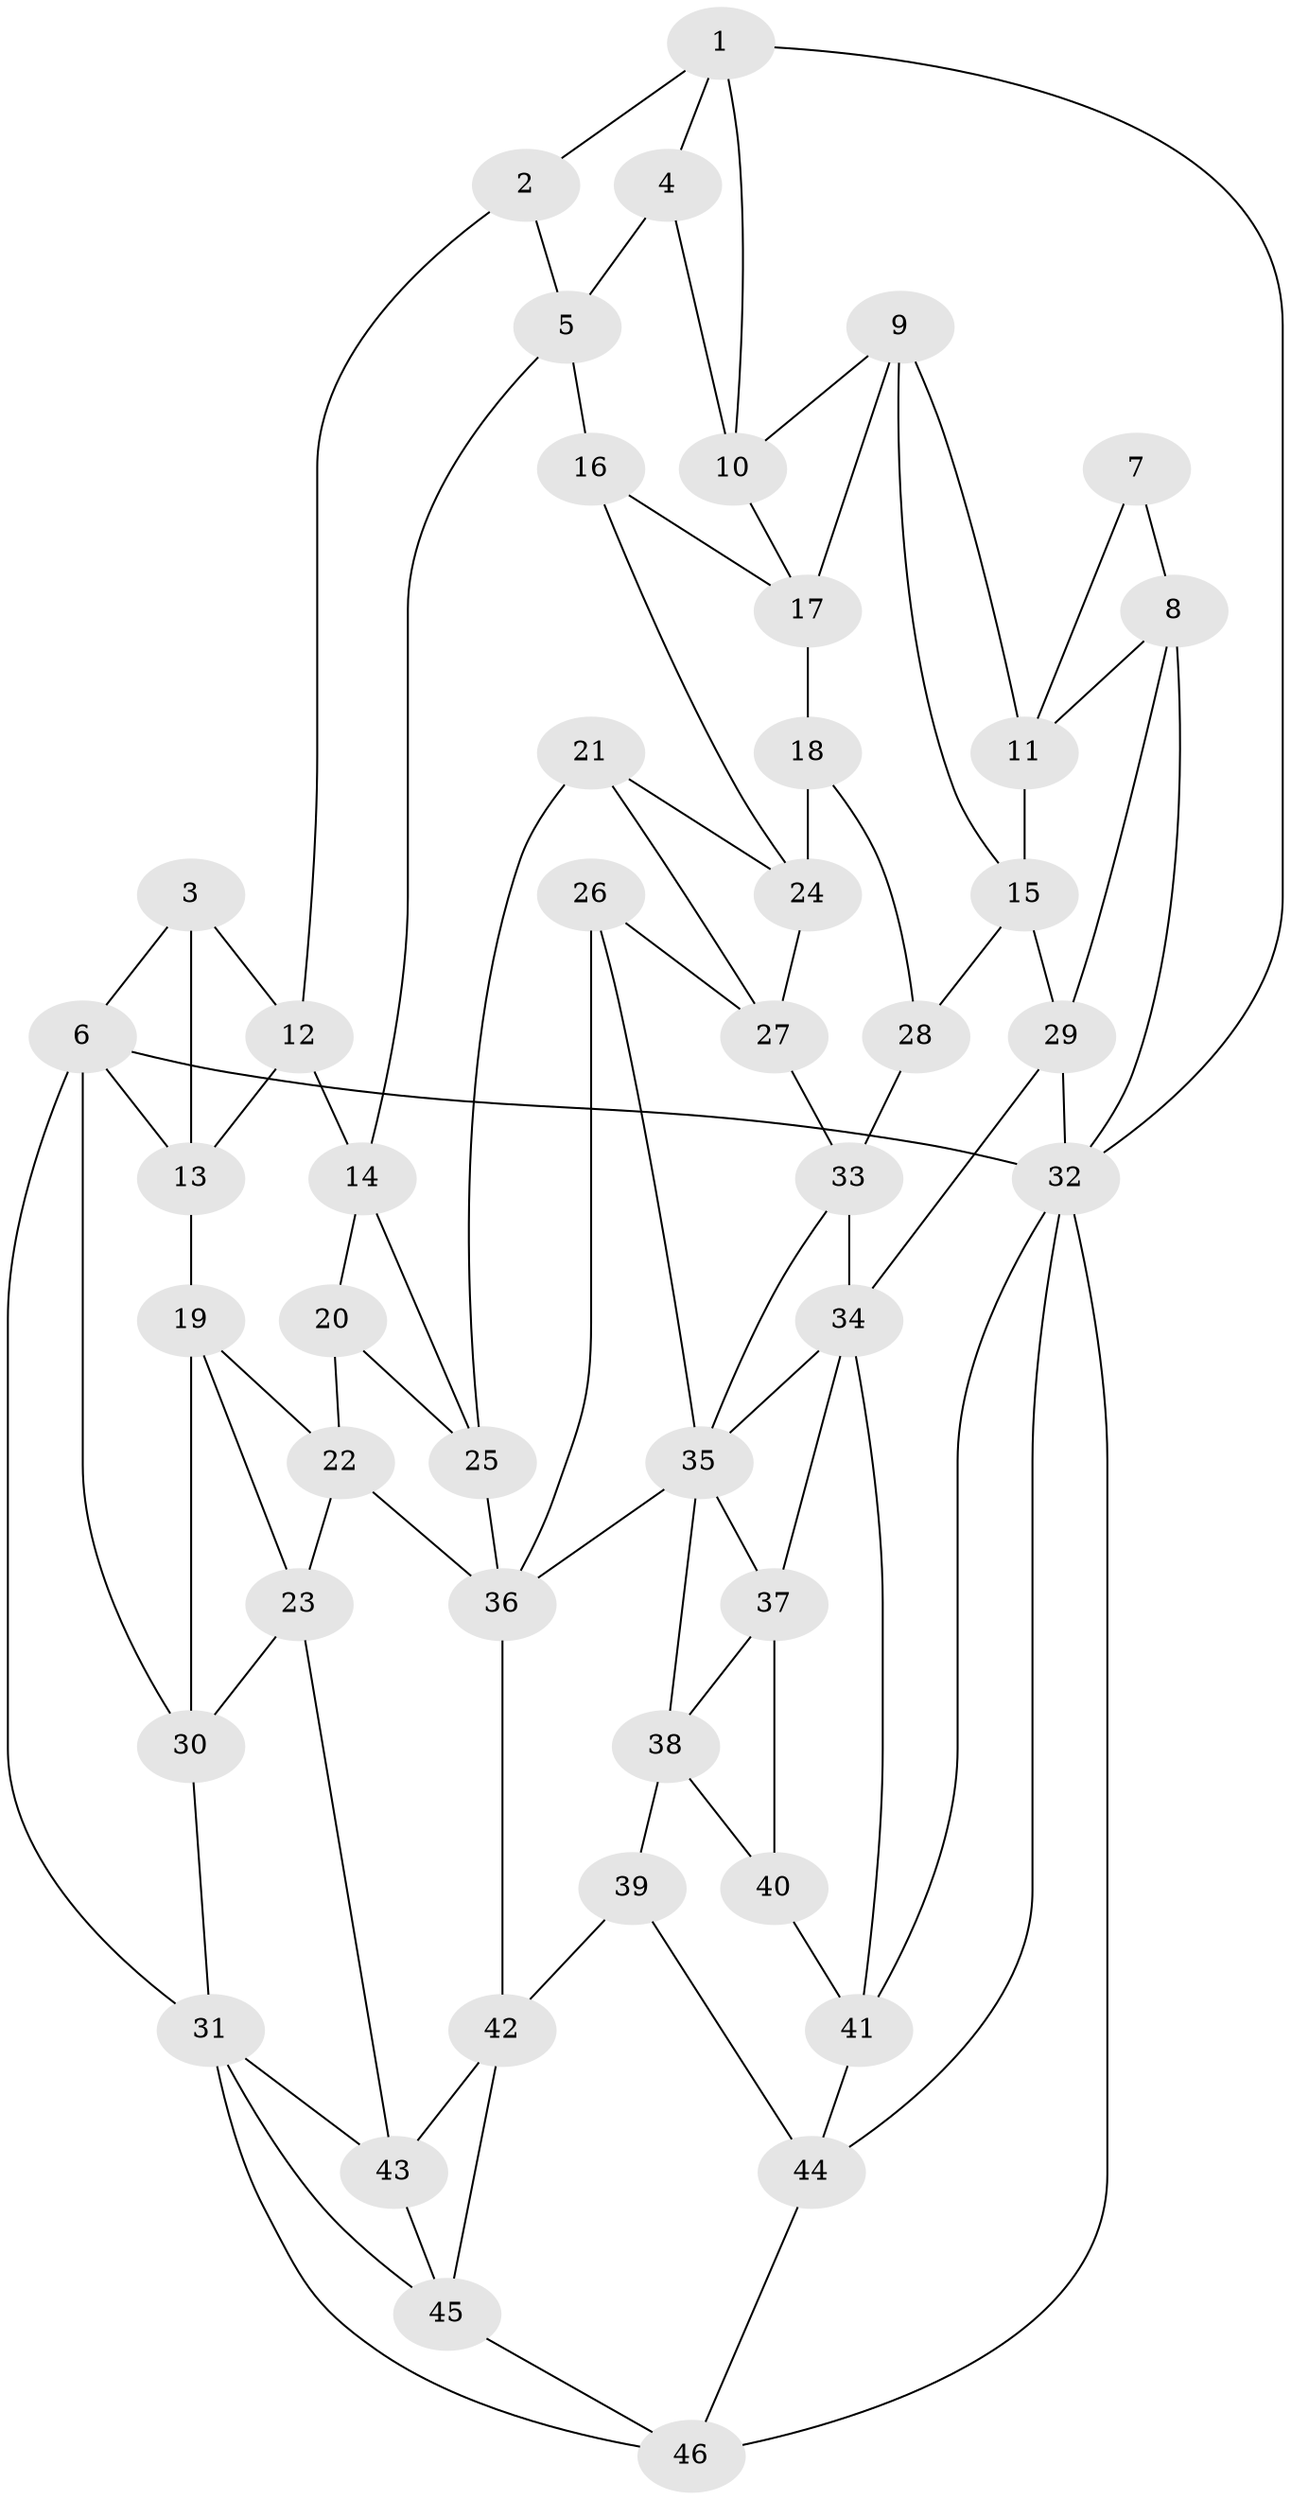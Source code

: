 // original degree distribution, {3: 0.03296703296703297, 4: 0.21978021978021978, 5: 0.5384615384615384, 6: 0.2087912087912088}
// Generated by graph-tools (version 1.1) at 2025/27/03/09/25 03:27:11]
// undirected, 46 vertices, 90 edges
graph export_dot {
graph [start="1"]
  node [color=gray90,style=filled];
  1;
  2;
  3;
  4;
  5;
  6;
  7;
  8;
  9;
  10;
  11;
  12;
  13;
  14;
  15;
  16;
  17;
  18;
  19;
  20;
  21;
  22;
  23;
  24;
  25;
  26;
  27;
  28;
  29;
  30;
  31;
  32;
  33;
  34;
  35;
  36;
  37;
  38;
  39;
  40;
  41;
  42;
  43;
  44;
  45;
  46;
  1 -- 2 [weight=1.0];
  1 -- 4 [weight=1.0];
  1 -- 10 [weight=1.0];
  1 -- 32 [weight=1.0];
  2 -- 5 [weight=1.0];
  2 -- 12 [weight=1.0];
  3 -- 6 [weight=1.0];
  3 -- 12 [weight=1.0];
  3 -- 13 [weight=1.0];
  4 -- 5 [weight=1.0];
  4 -- 10 [weight=1.0];
  5 -- 14 [weight=1.0];
  5 -- 16 [weight=1.0];
  6 -- 13 [weight=1.0];
  6 -- 30 [weight=1.0];
  6 -- 31 [weight=1.0];
  6 -- 32 [weight=1.0];
  7 -- 8 [weight=1.0];
  7 -- 11 [weight=1.0];
  8 -- 11 [weight=1.0];
  8 -- 29 [weight=1.0];
  8 -- 32 [weight=1.0];
  9 -- 10 [weight=1.0];
  9 -- 11 [weight=1.0];
  9 -- 15 [weight=1.0];
  9 -- 17 [weight=1.0];
  10 -- 17 [weight=1.0];
  11 -- 15 [weight=1.0];
  12 -- 13 [weight=1.0];
  12 -- 14 [weight=1.0];
  13 -- 19 [weight=1.0];
  14 -- 20 [weight=1.0];
  14 -- 25 [weight=1.0];
  15 -- 28 [weight=1.0];
  15 -- 29 [weight=1.0];
  16 -- 17 [weight=1.0];
  16 -- 24 [weight=1.0];
  17 -- 18 [weight=1.0];
  18 -- 24 [weight=1.0];
  18 -- 28 [weight=1.0];
  19 -- 22 [weight=1.0];
  19 -- 23 [weight=1.0];
  19 -- 30 [weight=1.0];
  20 -- 22 [weight=1.0];
  20 -- 25 [weight=1.0];
  21 -- 24 [weight=1.0];
  21 -- 25 [weight=1.0];
  21 -- 27 [weight=1.0];
  22 -- 23 [weight=1.0];
  22 -- 36 [weight=1.0];
  23 -- 30 [weight=1.0];
  23 -- 43 [weight=1.0];
  24 -- 27 [weight=1.0];
  25 -- 36 [weight=1.0];
  26 -- 27 [weight=1.0];
  26 -- 35 [weight=1.0];
  26 -- 36 [weight=1.0];
  27 -- 33 [weight=1.0];
  28 -- 33 [weight=2.0];
  29 -- 32 [weight=1.0];
  29 -- 34 [weight=1.0];
  30 -- 31 [weight=1.0];
  31 -- 43 [weight=1.0];
  31 -- 45 [weight=1.0];
  31 -- 46 [weight=1.0];
  32 -- 41 [weight=1.0];
  32 -- 44 [weight=1.0];
  32 -- 46 [weight=1.0];
  33 -- 34 [weight=2.0];
  33 -- 35 [weight=1.0];
  34 -- 35 [weight=1.0];
  34 -- 37 [weight=1.0];
  34 -- 41 [weight=1.0];
  35 -- 36 [weight=1.0];
  35 -- 37 [weight=1.0];
  35 -- 38 [weight=1.0];
  36 -- 42 [weight=1.0];
  37 -- 38 [weight=1.0];
  37 -- 40 [weight=1.0];
  38 -- 39 [weight=1.0];
  38 -- 40 [weight=1.0];
  39 -- 42 [weight=1.0];
  39 -- 44 [weight=1.0];
  40 -- 41 [weight=1.0];
  41 -- 44 [weight=1.0];
  42 -- 43 [weight=1.0];
  42 -- 45 [weight=1.0];
  43 -- 45 [weight=1.0];
  44 -- 46 [weight=1.0];
  45 -- 46 [weight=1.0];
}
